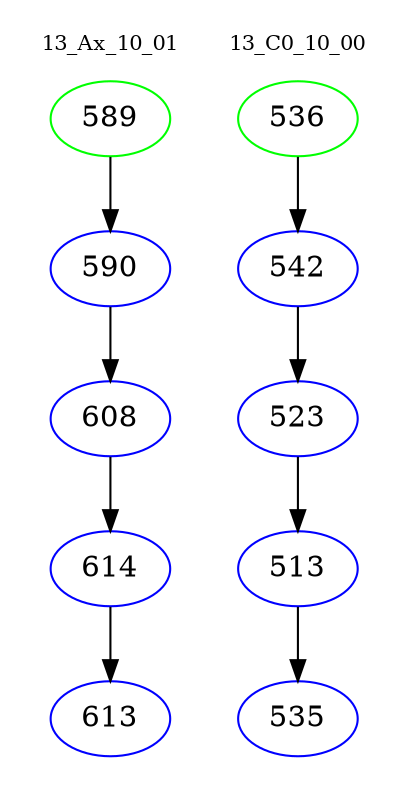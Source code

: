 digraph{
subgraph cluster_0 {
color = white
label = "13_Ax_10_01";
fontsize=10;
T0_589 [label="589", color="green"]
T0_589 -> T0_590 [color="black"]
T0_590 [label="590", color="blue"]
T0_590 -> T0_608 [color="black"]
T0_608 [label="608", color="blue"]
T0_608 -> T0_614 [color="black"]
T0_614 [label="614", color="blue"]
T0_614 -> T0_613 [color="black"]
T0_613 [label="613", color="blue"]
}
subgraph cluster_1 {
color = white
label = "13_C0_10_00";
fontsize=10;
T1_536 [label="536", color="green"]
T1_536 -> T1_542 [color="black"]
T1_542 [label="542", color="blue"]
T1_542 -> T1_523 [color="black"]
T1_523 [label="523", color="blue"]
T1_523 -> T1_513 [color="black"]
T1_513 [label="513", color="blue"]
T1_513 -> T1_535 [color="black"]
T1_535 [label="535", color="blue"]
}
}
